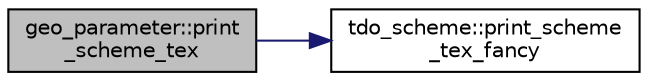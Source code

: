 digraph "geo_parameter::print_scheme_tex"
{
  edge [fontname="Helvetica",fontsize="10",labelfontname="Helvetica",labelfontsize="10"];
  node [fontname="Helvetica",fontsize="10",shape=record];
  rankdir="LR";
  Node204 [label="geo_parameter::print\l_scheme_tex",height=0.2,width=0.4,color="black", fillcolor="grey75", style="filled", fontcolor="black"];
  Node204 -> Node205 [color="midnightblue",fontsize="10",style="solid",fontname="Helvetica"];
  Node205 [label="tdo_scheme::print_scheme\l_tex_fancy",height=0.2,width=0.4,color="black", fillcolor="white", style="filled",URL="$d7/dbc/classtdo__scheme.html#add35be0786e2fef6a3be453c7acc8345"];
}
